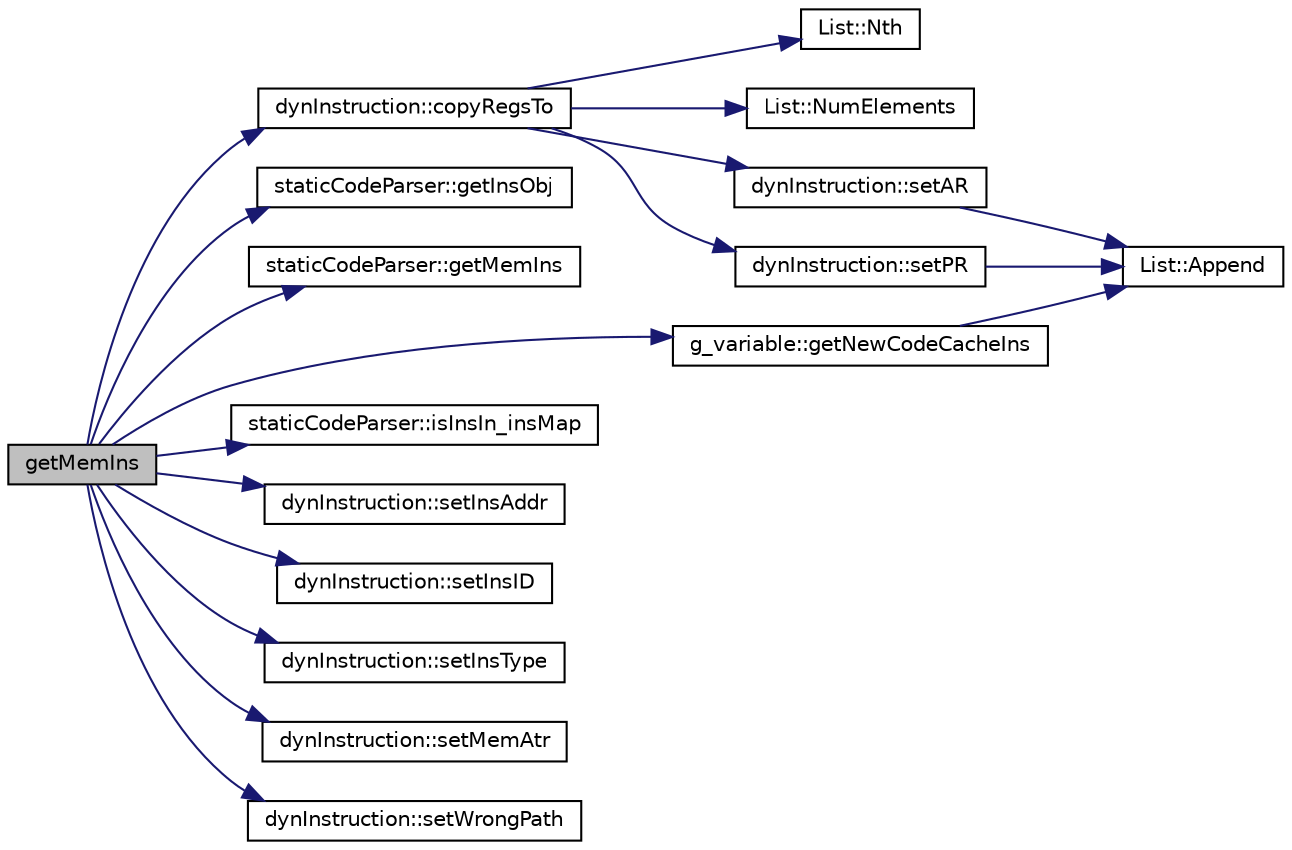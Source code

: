 digraph G
{
  edge [fontname="Helvetica",fontsize="10",labelfontname="Helvetica",labelfontsize="10"];
  node [fontname="Helvetica",fontsize="10",shape=record];
  rankdir=LR;
  Node1 [label="getMemIns",height=0.2,width=0.4,color="black", fillcolor="grey75", style="filled" fontcolor="black"];
  Node1 -> Node2 [color="midnightblue",fontsize="10",style="solid"];
  Node2 [label="dynInstruction::copyRegsTo",height=0.2,width=0.4,color="black", fillcolor="white", style="filled",URL="$classdynInstruction.html#ad817b69f51a6c82fd7b9a13a9ab1b62e"];
  Node2 -> Node3 [color="midnightblue",fontsize="10",style="solid"];
  Node3 [label="List::Nth",height=0.2,width=0.4,color="black", fillcolor="white", style="filled",URL="$classList.html#a5eb964816de33c85e1d46658ddf8c6c4"];
  Node2 -> Node4 [color="midnightblue",fontsize="10",style="solid"];
  Node4 [label="List::NumElements",height=0.2,width=0.4,color="black", fillcolor="white", style="filled",URL="$classList.html#ac2e9d50f703b01bf643fa6ce50837c26"];
  Node2 -> Node5 [color="midnightblue",fontsize="10",style="solid"];
  Node5 [label="dynInstruction::setAR",height=0.2,width=0.4,color="black", fillcolor="white", style="filled",URL="$classdynInstruction.html#a27b7ba0720a85d516c3885bddf154765"];
  Node5 -> Node6 [color="midnightblue",fontsize="10",style="solid"];
  Node6 [label="List::Append",height=0.2,width=0.4,color="black", fillcolor="white", style="filled",URL="$classList.html#a473190098e38206d0125b0737245e613"];
  Node2 -> Node7 [color="midnightblue",fontsize="10",style="solid"];
  Node7 [label="dynInstruction::setPR",height=0.2,width=0.4,color="black", fillcolor="white", style="filled",URL="$classdynInstruction.html#a86ac41fe463dde2aee30a22d8bc243ad"];
  Node7 -> Node6 [color="midnightblue",fontsize="10",style="solid"];
  Node1 -> Node8 [color="midnightblue",fontsize="10",style="solid"];
  Node8 [label="staticCodeParser::getInsObj",height=0.2,width=0.4,color="black", fillcolor="white", style="filled",URL="$classstaticCodeParser.html#a141b5cea134e6e4acae6784d737daa5c"];
  Node1 -> Node9 [color="midnightblue",fontsize="10",style="solid"];
  Node9 [label="staticCodeParser::getMemIns",height=0.2,width=0.4,color="black", fillcolor="white", style="filled",URL="$classstaticCodeParser.html#aa79cb891e4a6c1596410fbc025552e4b"];
  Node1 -> Node10 [color="midnightblue",fontsize="10",style="solid"];
  Node10 [label="g_variable::getNewCodeCacheIns",height=0.2,width=0.4,color="black", fillcolor="white", style="filled",URL="$structg__variable.html#a8ba648162a8abae37194625703d094c9"];
  Node10 -> Node6 [color="midnightblue",fontsize="10",style="solid"];
  Node1 -> Node11 [color="midnightblue",fontsize="10",style="solid"];
  Node11 [label="staticCodeParser::isInsIn_insMap",height=0.2,width=0.4,color="black", fillcolor="white", style="filled",URL="$classstaticCodeParser.html#aec2b31f34e15b47157a752d3259ace92"];
  Node1 -> Node12 [color="midnightblue",fontsize="10",style="solid"];
  Node12 [label="dynInstruction::setInsAddr",height=0.2,width=0.4,color="black", fillcolor="white", style="filled",URL="$classdynInstruction.html#a0088b0057fb6a8dd41dee05d79387f7c"];
  Node1 -> Node13 [color="midnightblue",fontsize="10",style="solid"];
  Node13 [label="dynInstruction::setInsID",height=0.2,width=0.4,color="black", fillcolor="white", style="filled",URL="$classdynInstruction.html#a47de890f2ae5bb33e384a7c21a54fbec"];
  Node1 -> Node14 [color="midnightblue",fontsize="10",style="solid"];
  Node14 [label="dynInstruction::setInsType",height=0.2,width=0.4,color="black", fillcolor="white", style="filled",URL="$classdynInstruction.html#ae7c165e2f688432713ea575b2a5477fe"];
  Node1 -> Node15 [color="midnightblue",fontsize="10",style="solid"];
  Node15 [label="dynInstruction::setMemAtr",height=0.2,width=0.4,color="black", fillcolor="white", style="filled",URL="$classdynInstruction.html#a5751f811a01cf9f08e0b964db98a7c0e"];
  Node1 -> Node16 [color="midnightblue",fontsize="10",style="solid"];
  Node16 [label="dynInstruction::setWrongPath",height=0.2,width=0.4,color="black", fillcolor="white", style="filled",URL="$classdynInstruction.html#a794898f3f2f9a99de5f8ca4b8f8999c4"];
}
